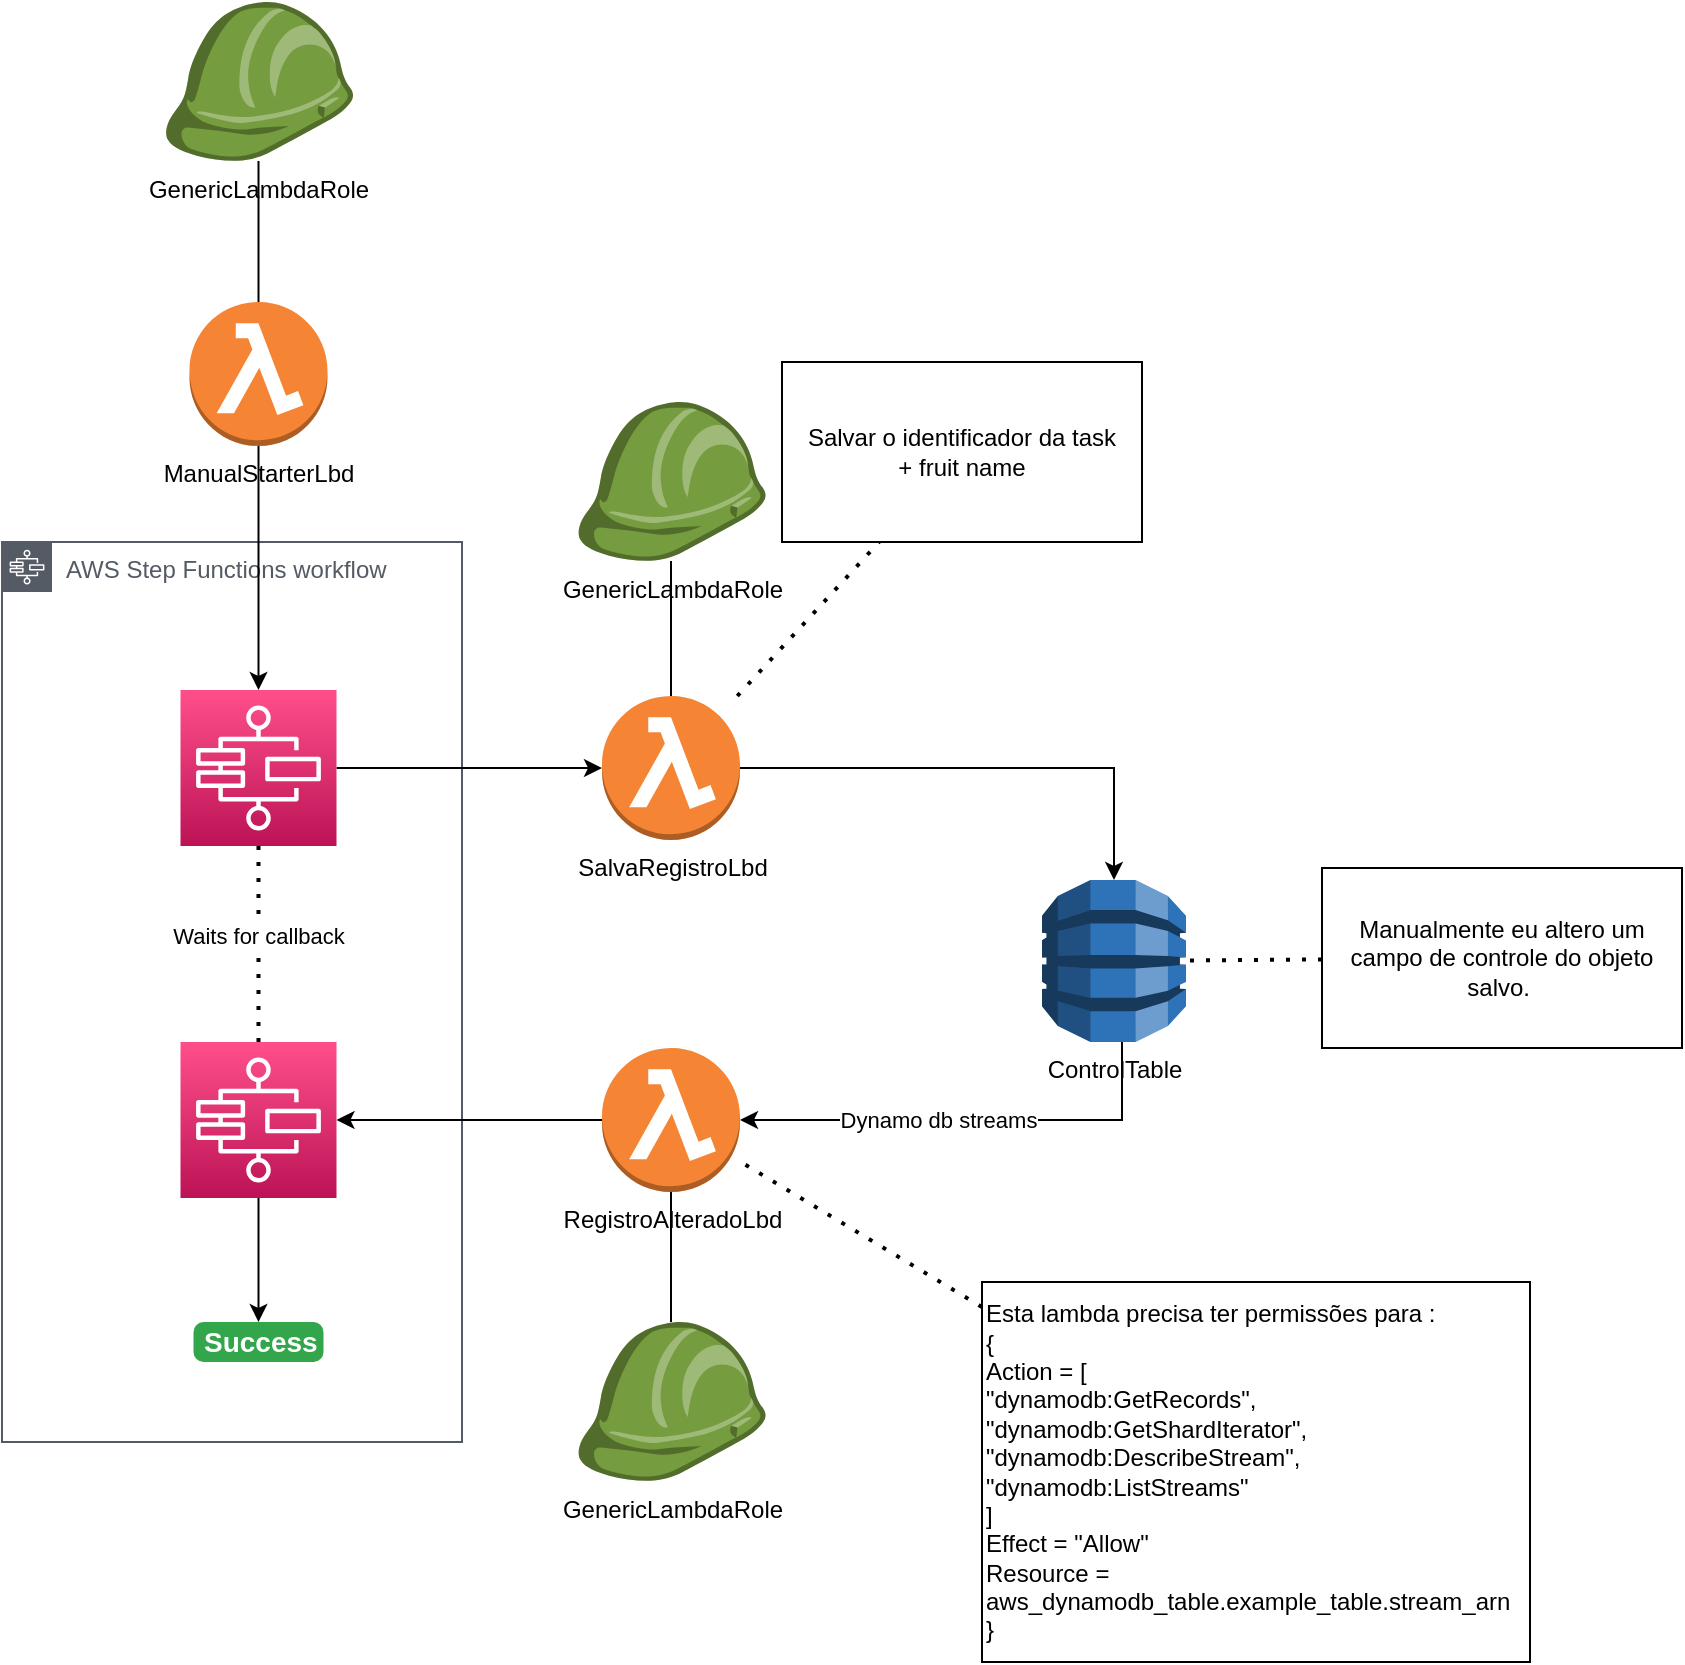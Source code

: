 <mxfile version="21.6.1" type="device">
  <diagram name="Page-1" id="qA8XeJyCZ-70hYggdxKa">
    <mxGraphModel dx="1839" dy="1682" grid="1" gridSize="10" guides="1" tooltips="1" connect="1" arrows="1" fold="1" page="1" pageScale="1" pageWidth="850" pageHeight="1100" math="0" shadow="0">
      <root>
        <mxCell id="0" />
        <mxCell id="1" parent="0" />
        <mxCell id="VanSBgrR6rLzxDPG-mym-4" value="AWS Step Functions workflow" style="sketch=0;outlineConnect=0;gradientColor=none;html=1;whiteSpace=wrap;fontSize=12;fontStyle=0;shape=mxgraph.aws4.group;grIcon=mxgraph.aws4.group_aws_step_functions_workflow;strokeColor=#545B64;fillColor=none;verticalAlign=top;align=left;spacingLeft=30;fontColor=#545B64;dashed=0;" parent="1" vertex="1">
          <mxGeometry x="-110" y="60" width="230" height="450" as="geometry" />
        </mxCell>
        <mxCell id="VanSBgrR6rLzxDPG-mym-13" style="edgeStyle=orthogonalEdgeStyle;rounded=0;orthogonalLoop=1;jettySize=auto;html=1;" parent="1" source="VanSBgrR6rLzxDPG-mym-1" target="VanSBgrR6rLzxDPG-mym-7" edge="1">
          <mxGeometry relative="1" as="geometry">
            <Array as="points">
              <mxPoint x="450" y="349" />
            </Array>
          </mxGeometry>
        </mxCell>
        <mxCell id="VanSBgrR6rLzxDPG-mym-15" value="Dynamo db streams" style="edgeLabel;html=1;align=center;verticalAlign=middle;resizable=0;points=[];" parent="VanSBgrR6rLzxDPG-mym-13" vertex="1" connectable="0">
          <mxGeometry x="0.469" y="-1" relative="1" as="geometry">
            <mxPoint x="38" y="1" as="offset" />
          </mxGeometry>
        </mxCell>
        <mxCell id="VanSBgrR6rLzxDPG-mym-1" value="ControlTable" style="outlineConnect=0;dashed=0;verticalLabelPosition=bottom;verticalAlign=top;align=center;html=1;shape=mxgraph.aws3.dynamo_db;fillColor=#2E73B8;gradientColor=none;" parent="1" vertex="1">
          <mxGeometry x="410" y="229" width="72" height="81" as="geometry" />
        </mxCell>
        <mxCell id="VanSBgrR6rLzxDPG-mym-14" style="edgeStyle=orthogonalEdgeStyle;rounded=0;orthogonalLoop=1;jettySize=auto;html=1;" parent="1" source="VanSBgrR6rLzxDPG-mym-2" target="VanSBgrR6rLzxDPG-mym-1" edge="1">
          <mxGeometry relative="1" as="geometry" />
        </mxCell>
        <mxCell id="VanSBgrR6rLzxDPG-mym-2" value="SalvaRegistroLbd" style="outlineConnect=0;dashed=0;verticalLabelPosition=bottom;verticalAlign=top;align=center;html=1;shape=mxgraph.aws3.lambda_function;fillColor=#F58534;gradientColor=none;" parent="1" vertex="1">
          <mxGeometry x="190" y="137" width="69" height="72" as="geometry" />
        </mxCell>
        <mxCell id="VanSBgrR6rLzxDPG-mym-6" style="edgeStyle=orthogonalEdgeStyle;rounded=0;orthogonalLoop=1;jettySize=auto;html=1;" parent="1" source="VanSBgrR6rLzxDPG-mym-5" target="VanSBgrR6rLzxDPG-mym-8" edge="1">
          <mxGeometry relative="1" as="geometry">
            <mxPoint x="18.238" y="119" as="targetPoint" />
          </mxGeometry>
        </mxCell>
        <mxCell id="VanSBgrR6rLzxDPG-mym-5" value="ManualStarterLbd&lt;br&gt;" style="outlineConnect=0;dashed=0;verticalLabelPosition=bottom;verticalAlign=top;align=center;html=1;shape=mxgraph.aws3.lambda_function;fillColor=#F58534;gradientColor=none;" parent="1" vertex="1">
          <mxGeometry x="-16.25" y="-60" width="69" height="72" as="geometry" />
        </mxCell>
        <mxCell id="VanSBgrR6rLzxDPG-mym-16" style="edgeStyle=orthogonalEdgeStyle;rounded=0;orthogonalLoop=1;jettySize=auto;html=1;" parent="1" source="VanSBgrR6rLzxDPG-mym-7" target="VanSBgrR6rLzxDPG-mym-10" edge="1">
          <mxGeometry relative="1" as="geometry" />
        </mxCell>
        <mxCell id="VanSBgrR6rLzxDPG-mym-7" value="RegistroAlteradoLbd" style="outlineConnect=0;dashed=0;verticalLabelPosition=bottom;verticalAlign=top;align=center;html=1;shape=mxgraph.aws3.lambda_function;fillColor=#F58534;gradientColor=none;" parent="1" vertex="1">
          <mxGeometry x="190" y="313" width="69" height="72" as="geometry" />
        </mxCell>
        <mxCell id="VanSBgrR6rLzxDPG-mym-9" style="edgeStyle=orthogonalEdgeStyle;rounded=0;orthogonalLoop=1;jettySize=auto;html=1;" parent="1" source="VanSBgrR6rLzxDPG-mym-8" target="VanSBgrR6rLzxDPG-mym-2" edge="1">
          <mxGeometry relative="1" as="geometry" />
        </mxCell>
        <mxCell id="VanSBgrR6rLzxDPG-mym-8" value="" style="sketch=0;points=[[0,0,0],[0.25,0,0],[0.5,0,0],[0.75,0,0],[1,0,0],[0,1,0],[0.25,1,0],[0.5,1,0],[0.75,1,0],[1,1,0],[0,0.25,0],[0,0.5,0],[0,0.75,0],[1,0.25,0],[1,0.5,0],[1,0.75,0]];outlineConnect=0;fontColor=#232F3E;gradientColor=#FF4F8B;gradientDirection=north;fillColor=#BC1356;strokeColor=#ffffff;dashed=0;verticalLabelPosition=bottom;verticalAlign=top;align=center;html=1;fontSize=12;fontStyle=0;aspect=fixed;shape=mxgraph.aws4.resourceIcon;resIcon=mxgraph.aws4.step_functions;" parent="1" vertex="1">
          <mxGeometry x="-20.75" y="134" width="78" height="78" as="geometry" />
        </mxCell>
        <mxCell id="VanSBgrR6rLzxDPG-mym-18" style="edgeStyle=orthogonalEdgeStyle;rounded=0;orthogonalLoop=1;jettySize=auto;html=1;" parent="1" source="VanSBgrR6rLzxDPG-mym-10" target="VanSBgrR6rLzxDPG-mym-17" edge="1">
          <mxGeometry relative="1" as="geometry" />
        </mxCell>
        <mxCell id="VanSBgrR6rLzxDPG-mym-10" value="" style="sketch=0;points=[[0,0,0],[0.25,0,0],[0.5,0,0],[0.75,0,0],[1,0,0],[0,1,0],[0.25,1,0],[0.5,1,0],[0.75,1,0],[1,1,0],[0,0.25,0],[0,0.5,0],[0,0.75,0],[1,0.25,0],[1,0.5,0],[1,0.75,0]];outlineConnect=0;fontColor=#232F3E;gradientColor=#FF4F8B;gradientDirection=north;fillColor=#BC1356;strokeColor=#ffffff;dashed=0;verticalLabelPosition=bottom;verticalAlign=top;align=center;html=1;fontSize=12;fontStyle=0;aspect=fixed;shape=mxgraph.aws4.resourceIcon;resIcon=mxgraph.aws4.step_functions;" parent="1" vertex="1">
          <mxGeometry x="-20.75" y="310" width="78" height="78" as="geometry" />
        </mxCell>
        <mxCell id="VanSBgrR6rLzxDPG-mym-11" value="" style="endArrow=none;dashed=1;html=1;dashPattern=1 3;strokeWidth=2;rounded=0;" parent="1" source="VanSBgrR6rLzxDPG-mym-10" target="VanSBgrR6rLzxDPG-mym-8" edge="1">
          <mxGeometry width="50" height="50" relative="1" as="geometry">
            <mxPoint x="70" y="240" as="sourcePoint" />
            <mxPoint x="120" y="190" as="targetPoint" />
          </mxGeometry>
        </mxCell>
        <mxCell id="VanSBgrR6rLzxDPG-mym-12" value="Waits for callback" style="edgeLabel;html=1;align=center;verticalAlign=middle;resizable=0;points=[];" parent="VanSBgrR6rLzxDPG-mym-11" vertex="1" connectable="0">
          <mxGeometry x="0.092" y="1" relative="1" as="geometry">
            <mxPoint as="offset" />
          </mxGeometry>
        </mxCell>
        <mxCell id="VanSBgrR6rLzxDPG-mym-17" value="Success" style="html=1;shadow=0;dashed=0;shape=mxgraph.bootstrap.rrect;rSize=5;strokeColor=none;strokeWidth=1;fillColor=#33A64C;fontColor=#FFFFFF;whiteSpace=wrap;align=left;verticalAlign=middle;spacingLeft=0;fontStyle=1;fontSize=14;spacing=5;" parent="1" vertex="1">
          <mxGeometry x="-14.25" y="450" width="65" height="20" as="geometry" />
        </mxCell>
        <mxCell id="VanSBgrR6rLzxDPG-mym-19" value="Salvar o identificador da task&lt;br&gt;+ fruit name" style="rounded=0;whiteSpace=wrap;html=1;" parent="1" vertex="1">
          <mxGeometry x="280" y="-30" width="180" height="90" as="geometry" />
        </mxCell>
        <mxCell id="VanSBgrR6rLzxDPG-mym-21" value="" style="endArrow=none;dashed=1;html=1;dashPattern=1 3;strokeWidth=2;rounded=0;" parent="1" source="VanSBgrR6rLzxDPG-mym-2" target="VanSBgrR6rLzxDPG-mym-19" edge="1">
          <mxGeometry width="50" height="50" relative="1" as="geometry">
            <mxPoint x="50" y="160" as="sourcePoint" />
            <mxPoint x="100" y="110" as="targetPoint" />
          </mxGeometry>
        </mxCell>
        <mxCell id="VanSBgrR6rLzxDPG-mym-22" value="Manualmente eu altero um campo de controle do objeto salvo.&amp;nbsp;" style="rounded=0;whiteSpace=wrap;html=1;" parent="1" vertex="1">
          <mxGeometry x="550" y="223" width="180" height="90" as="geometry" />
        </mxCell>
        <mxCell id="VanSBgrR6rLzxDPG-mym-23" value="" style="endArrow=none;dashed=1;html=1;dashPattern=1 3;strokeWidth=2;rounded=0;" parent="1" source="VanSBgrR6rLzxDPG-mym-22" target="VanSBgrR6rLzxDPG-mym-1" edge="1">
          <mxGeometry width="50" height="50" relative="1" as="geometry">
            <mxPoint x="268" y="147" as="sourcePoint" />
            <mxPoint x="339" y="70" as="targetPoint" />
          </mxGeometry>
        </mxCell>
        <mxCell id="VanSBgrR6rLzxDPG-mym-24" value="GenericLambdaRole" style="outlineConnect=0;dashed=0;verticalLabelPosition=bottom;verticalAlign=top;align=center;html=1;shape=mxgraph.aws3.role;fillColor=#759C3E;gradientColor=none;" parent="1" vertex="1">
          <mxGeometry x="-29" y="-210" width="94.5" height="79.5" as="geometry" />
        </mxCell>
        <mxCell id="VanSBgrR6rLzxDPG-mym-26" value="" style="endArrow=none;html=1;rounded=0;" parent="1" source="VanSBgrR6rLzxDPG-mym-5" target="VanSBgrR6rLzxDPG-mym-24" edge="1">
          <mxGeometry width="50" height="50" relative="1" as="geometry">
            <mxPoint x="170" as="sourcePoint" />
            <mxPoint x="220" y="-50" as="targetPoint" />
          </mxGeometry>
        </mxCell>
        <mxCell id="VanSBgrR6rLzxDPG-mym-27" value="GenericLambdaRole" style="outlineConnect=0;dashed=0;verticalLabelPosition=bottom;verticalAlign=top;align=center;html=1;shape=mxgraph.aws3.role;fillColor=#759C3E;gradientColor=none;" parent="1" vertex="1">
          <mxGeometry x="177.25" y="-10" width="94.5" height="79.5" as="geometry" />
        </mxCell>
        <mxCell id="VanSBgrR6rLzxDPG-mym-28" value="" style="endArrow=none;html=1;rounded=0;" parent="1" source="VanSBgrR6rLzxDPG-mym-2" target="VanSBgrR6rLzxDPG-mym-27" edge="1">
          <mxGeometry width="50" height="50" relative="1" as="geometry">
            <mxPoint x="220" y="100" as="sourcePoint" />
            <mxPoint x="220" y="30" as="targetPoint" />
          </mxGeometry>
        </mxCell>
        <mxCell id="VanSBgrR6rLzxDPG-mym-29" value="GenericLambdaRole" style="outlineConnect=0;dashed=0;verticalLabelPosition=bottom;verticalAlign=top;align=center;html=1;shape=mxgraph.aws3.role;fillColor=#759C3E;gradientColor=none;" parent="1" vertex="1">
          <mxGeometry x="177.25" y="450" width="94.5" height="79.5" as="geometry" />
        </mxCell>
        <mxCell id="VanSBgrR6rLzxDPG-mym-30" value="" style="endArrow=none;html=1;rounded=0;" parent="1" source="VanSBgrR6rLzxDPG-mym-29" target="VanSBgrR6rLzxDPG-mym-7" edge="1">
          <mxGeometry width="50" height="50" relative="1" as="geometry">
            <mxPoint x="351" y="487" as="sourcePoint" />
            <mxPoint x="350" y="420" as="targetPoint" />
          </mxGeometry>
        </mxCell>
        <mxCell id="a6AzZdRK5Jjez5wmmSFq-1" value="Esta lambda precisa ter permissões para :&lt;br&gt;        {&lt;br&gt;          Action = [&lt;br&gt;            &quot;dynamodb:GetRecords&quot;,&lt;br&gt;            &quot;dynamodb:GetShardIterator&quot;,&lt;br&gt;            &quot;dynamodb:DescribeStream&quot;,&lt;br&gt;            &quot;dynamodb:ListStreams&quot;&lt;br&gt;          ]&lt;br&gt;          Effect   = &quot;Allow&quot;&lt;br&gt;          Resource = aws_dynamodb_table.example_table.stream_arn&lt;br&gt;        }" style="rounded=0;whiteSpace=wrap;html=1;align=left;" vertex="1" parent="1">
          <mxGeometry x="380" y="430" width="274" height="190" as="geometry" />
        </mxCell>
        <mxCell id="a6AzZdRK5Jjez5wmmSFq-2" value="" style="endArrow=none;dashed=1;html=1;dashPattern=1 3;strokeWidth=2;rounded=0;" edge="1" parent="1" source="a6AzZdRK5Jjez5wmmSFq-1" target="VanSBgrR6rLzxDPG-mym-7">
          <mxGeometry width="50" height="50" relative="1" as="geometry">
            <mxPoint x="370" y="430" as="sourcePoint" />
            <mxPoint x="420" y="380" as="targetPoint" />
          </mxGeometry>
        </mxCell>
      </root>
    </mxGraphModel>
  </diagram>
</mxfile>
